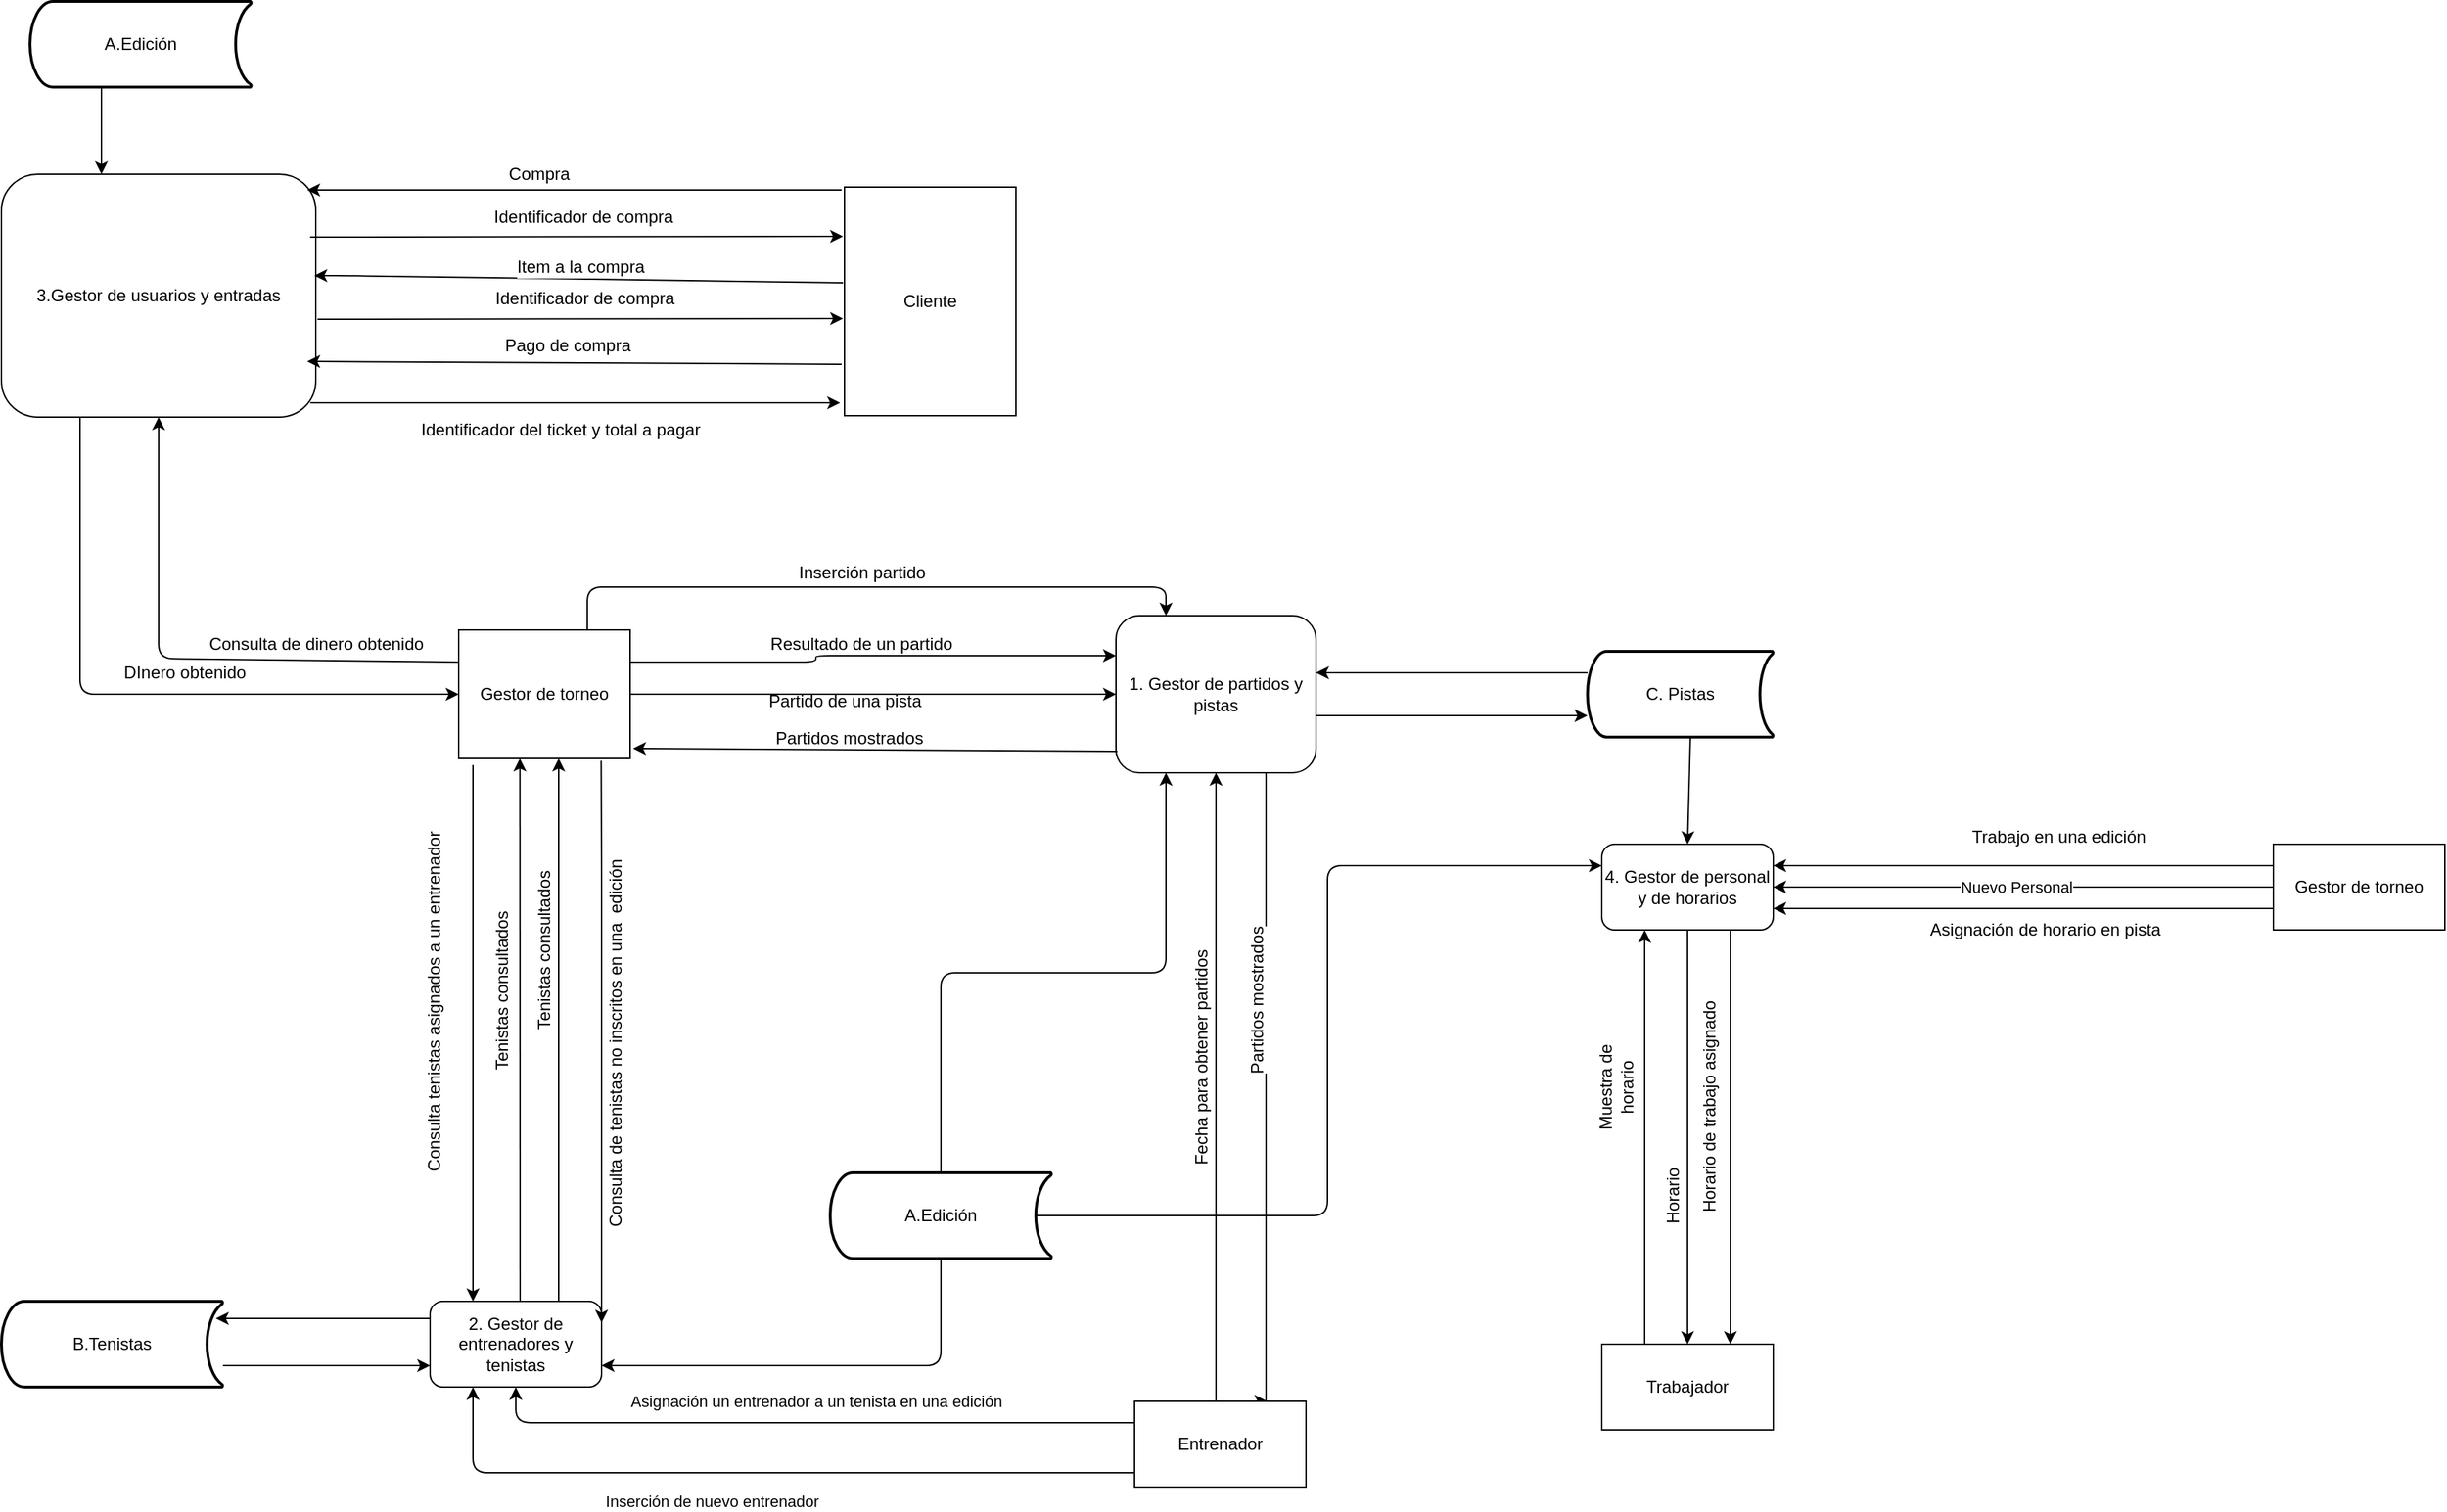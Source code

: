 <mxfile version="12.3.9" type="google" pages="1"><diagram id="SAv5K7B69nzRcIPyPxzf" name="Page-1"><mxGraphModel dx="1923" dy="2225" grid="1" gridSize="10" guides="1" tooltips="1" connect="1" arrows="1" fold="1" page="1" pageScale="1" pageWidth="827" pageHeight="1169" math="0" shadow="0"><root><mxCell id="0"/><mxCell id="1" parent="0"/><mxCell id="4Saq331t2unghApWkhhD-13" style="edgeStyle=orthogonalEdgeStyle;rounded=0;orthogonalLoop=1;jettySize=auto;html=1;entryX=0;entryY=0.75;entryDx=0;entryDy=0;entryPerimeter=0;" parent="1" source="iwA5ULzmyC2Mve_jGilo-1" target="4Saq331t2unghApWkhhD-10" edge="1"><mxGeometry relative="1" as="geometry"><Array as="points"><mxPoint x="1130" y="-200"/><mxPoint x="1130" y="-200"/></Array></mxGeometry></mxCell><mxCell id="iwA5ULzmyC2Mve_jGilo-1" value="1. Gestor de partidos y pistas" style="rounded=1;whiteSpace=wrap;html=1;" parent="1" vertex="1"><mxGeometry x="940" y="-270" width="140" height="110" as="geometry"/></mxCell><mxCell id="4Saq331t2unghApWkhhD-7" style="edgeStyle=orthogonalEdgeStyle;rounded=0;orthogonalLoop=1;jettySize=auto;html=1;entryX=0.968;entryY=0.2;entryDx=0;entryDy=0;entryPerimeter=0;" parent="1" source="iwA5ULzmyC2Mve_jGilo-2" target="4Saq331t2unghApWkhhD-4" edge="1"><mxGeometry relative="1" as="geometry"><Array as="points"><mxPoint x="420" y="222"/><mxPoint x="420" y="222"/></Array></mxGeometry></mxCell><mxCell id="iwA5ULzmyC2Mve_jGilo-2" value="2. Gestor de entrenadores y tenistas" style="rounded=1;whiteSpace=wrap;html=1;" parent="1" vertex="1"><mxGeometry x="460" y="210" width="120" height="60" as="geometry"/></mxCell><mxCell id="iwA5ULzmyC2Mve_jGilo-3" value="3.Gestor de usuarios y entradas" style="rounded=1;whiteSpace=wrap;html=1;" parent="1" vertex="1"><mxGeometry x="160" y="-579" width="220" height="170" as="geometry"/></mxCell><mxCell id="iwA5ULzmyC2Mve_jGilo-4" value="4. Gestor de personal y de horarios" style="rounded=1;whiteSpace=wrap;html=1;" parent="1" vertex="1"><mxGeometry x="1280" y="-110" width="120" height="60" as="geometry"/></mxCell><mxCell id="iwA5ULzmyC2Mve_jGilo-5" value="Trabajador" style="rounded=0;whiteSpace=wrap;html=1;" parent="1" vertex="1"><mxGeometry x="1280" y="240" width="120" height="60" as="geometry"/></mxCell><mxCell id="iwA5ULzmyC2Mve_jGilo-6" value="Cliente" style="rounded=0;whiteSpace=wrap;html=1;" parent="1" vertex="1"><mxGeometry x="750" y="-570" width="120" height="160" as="geometry"/></mxCell><mxCell id="iwA5ULzmyC2Mve_jGilo-7" value="Gestor de torneo" style="rounded=0;whiteSpace=wrap;html=1;" parent="1" vertex="1"><mxGeometry x="480" y="-260" width="120" height="90" as="geometry"/></mxCell><mxCell id="yaC1fVZ215oHeA1rnSCZ-8" style="edgeStyle=orthogonalEdgeStyle;rounded=0;orthogonalLoop=1;jettySize=auto;html=1;exitX=0.75;exitY=1;exitDx=0;exitDy=0;strokeColor=#000000;" parent="1" source="iwA5ULzmyC2Mve_jGilo-1" edge="1"><mxGeometry relative="1" as="geometry"><Array as="points"><mxPoint x="1046" y="280"/></Array><mxPoint x="1046" y="280" as="targetPoint"/></mxGeometry></mxCell><mxCell id="yaC1fVZ215oHeA1rnSCZ-9" value="Partidos mostrados" style="text;html=1;resizable=0;points=[];align=center;verticalAlign=middle;labelBackgroundColor=#ffffff;rotation=-90;" parent="yaC1fVZ215oHeA1rnSCZ-8" vertex="1" connectable="0"><mxGeometry x="-0.149" y="5" relative="1" as="geometry"><mxPoint x="-11" y="-28" as="offset"/></mxGeometry></mxCell><mxCell id="yaC1fVZ215oHeA1rnSCZ-11" style="edgeStyle=orthogonalEdgeStyle;rounded=0;orthogonalLoop=1;jettySize=auto;html=1;exitX=0.5;exitY=0;exitDx=0;exitDy=0;strokeColor=#000000;" parent="1" source="iwA5ULzmyC2Mve_jGilo-8" target="iwA5ULzmyC2Mve_jGilo-1" edge="1"><mxGeometry relative="1" as="geometry"><Array as="points"><mxPoint x="1010" y="280"/></Array></mxGeometry></mxCell><mxCell id="yaC1fVZ215oHeA1rnSCZ-12" value="Fecha para obtener partidos" style="text;html=1;resizable=0;points=[];align=center;verticalAlign=middle;labelBackgroundColor=#ffffff;direction=south;rotation=-90;" parent="yaC1fVZ215oHeA1rnSCZ-11" vertex="1" connectable="0"><mxGeometry x="0.121" y="4" relative="1" as="geometry"><mxPoint x="-6.5" y="5.5" as="offset"/></mxGeometry></mxCell><mxCell id="iwA5ULzmyC2Mve_jGilo-8" value="Entrenador" style="rounded=0;whiteSpace=wrap;html=1;" parent="1" vertex="1"><mxGeometry x="953" y="280" width="120" height="60" as="geometry"/></mxCell><mxCell id="iwA5ULzmyC2Mve_jGilo-30" value="Inserción de nuevo entrenador" style="endArrow=classic;html=1;entryX=0.25;entryY=1;entryDx=0;entryDy=0;exitX=0;exitY=0.833;exitDx=0;exitDy=0;exitPerimeter=0;" parent="1" source="iwA5ULzmyC2Mve_jGilo-8" target="iwA5ULzmyC2Mve_jGilo-2" edge="1"><mxGeometry x="0.136" y="20" width="50" height="50" relative="1" as="geometry"><mxPoint x="950" y="330" as="sourcePoint"/><mxPoint x="334.56" y="348" as="targetPoint"/><Array as="points"><mxPoint x="880" y="330"/><mxPoint x="490" y="330"/><mxPoint x="490" y="270"/></Array><mxPoint x="1" as="offset"/></mxGeometry></mxCell><mxCell id="iwA5ULzmyC2Mve_jGilo-31" value="&lt;div&gt;Asignación un entrenador a un tenista en una edición&lt;/div&gt;" style="endArrow=classic;html=1;exitX=0;exitY=0.25;exitDx=0;exitDy=0;entryX=0.5;entryY=1;entryDx=0;entryDy=0;" parent="1" source="iwA5ULzmyC2Mve_jGilo-8" target="iwA5ULzmyC2Mve_jGilo-2" edge="1"><mxGeometry x="-0.024" y="-15" width="50" height="50" relative="1" as="geometry"><mxPoint x="990" y="255" as="sourcePoint"/><mxPoint x="520" y="295" as="targetPoint"/><Array as="points"><mxPoint x="520" y="295"/></Array><mxPoint as="offset"/></mxGeometry></mxCell><mxCell id="iwA5ULzmyC2Mve_jGilo-32" value="" style="endArrow=classic;html=1;" parent="1" edge="1"><mxGeometry width="50" height="50" relative="1" as="geometry"><mxPoint x="490" y="-80" as="sourcePoint"/><mxPoint x="490" y="210" as="targetPoint"/><Array as="points"><mxPoint x="490" y="-170"/><mxPoint x="490" y="-80"/></Array></mxGeometry></mxCell><mxCell id="iwA5ULzmyC2Mve_jGilo-33" value="&lt;div&gt;Consulta tenistas asignados a un entrenador&lt;/div&gt;" style="text;html=1;resizable=0;points=[];align=center;verticalAlign=middle;labelBackgroundColor=#ffffff;rotation=-90;" parent="iwA5ULzmyC2Mve_jGilo-32" vertex="1" connectable="0"><mxGeometry x="0.321" y="-1" relative="1" as="geometry"><mxPoint x="-26" y="-50" as="offset"/></mxGeometry></mxCell><mxCell id="iwA5ULzmyC2Mve_jGilo-34" value="" style="endArrow=classic;html=1;rounded=1;exitX=0.831;exitY=1.018;exitDx=0;exitDy=0;exitPerimeter=0;entryX=1;entryY=0.25;entryDx=0;entryDy=0;" parent="1" source="iwA5ULzmyC2Mve_jGilo-7" target="iwA5ULzmyC2Mve_jGilo-2" edge="1"><mxGeometry width="50" height="50" relative="1" as="geometry"><mxPoint x="870" y="-70" as="sourcePoint"/><mxPoint x="590" y="240" as="targetPoint"/><Array as="points"><mxPoint x="580" y="-90"/><mxPoint x="580"/></Array></mxGeometry></mxCell><mxCell id="iwA5ULzmyC2Mve_jGilo-35" value="&lt;div&gt;Consulta de tenistas no inscritos en una&amp;nbsp; edición&lt;/div&gt;" style="text;html=1;resizable=0;points=[];align=center;verticalAlign=middle;labelBackgroundColor=#ffffff;direction=south;rotation=-90;" parent="iwA5ULzmyC2Mve_jGilo-34" vertex="1" connectable="0"><mxGeometry x="-0.196" y="1" relative="1" as="geometry"><mxPoint x="9" y="40" as="offset"/></mxGeometry></mxCell><mxCell id="iwA5ULzmyC2Mve_jGilo-36" value="" style="endArrow=classic;html=1;fillColor=#f8cecc;strokeColor=#000000;exitX=0.75;exitY=0;exitDx=0;exitDy=0;" parent="1" source="iwA5ULzmyC2Mve_jGilo-2" edge="1"><mxGeometry width="50" height="50" relative="1" as="geometry"><mxPoint x="570" y="210" as="sourcePoint"/><mxPoint x="550" y="-170" as="targetPoint"/><Array as="points"><mxPoint x="550"/></Array></mxGeometry></mxCell><mxCell id="iwA5ULzmyC2Mve_jGilo-37" value="&lt;div&gt;Tenistas consultados&lt;/div&gt;" style="text;html=1;resizable=0;points=[];align=center;verticalAlign=middle;labelBackgroundColor=#ffffff;rotation=-90;" parent="iwA5ULzmyC2Mve_jGilo-36" vertex="1" connectable="0"><mxGeometry x="0.295" y="-4" relative="1" as="geometry"><mxPoint x="-14" y="0.5" as="offset"/></mxGeometry></mxCell><mxCell id="iwA5ULzmyC2Mve_jGilo-38" value="" style="endArrow=classic;html=1;entryX=0.357;entryY=1;entryDx=0;entryDy=0;entryPerimeter=0;" parent="1" target="iwA5ULzmyC2Mve_jGilo-7" edge="1"><mxGeometry width="50" height="50" relative="1" as="geometry"><mxPoint x="523" y="210" as="sourcePoint"/><mxPoint x="523" y="-168" as="targetPoint"/><Array as="points"/></mxGeometry></mxCell><mxCell id="iwA5ULzmyC2Mve_jGilo-39" value="Tenistas consultados" style="text;html=1;resizable=0;points=[];align=center;verticalAlign=middle;labelBackgroundColor=#ffffff;rotation=-90;" parent="iwA5ULzmyC2Mve_jGilo-38" vertex="1" connectable="0"><mxGeometry x="0.745" y="-3" relative="1" as="geometry"><mxPoint x="-15.5" y="115" as="offset"/></mxGeometry></mxCell><mxCell id="XKerywSrmE2-n-1PVsIC-2" value="" style="endArrow=classic;html=1;exitX=1;exitY=0.25;exitDx=0;exitDy=0;edgeStyle=orthogonalEdgeStyle;" parent="1" source="iwA5ULzmyC2Mve_jGilo-7" edge="1"><mxGeometry width="50" height="50" relative="1" as="geometry"><mxPoint x="600" y="-235" as="sourcePoint"/><mxPoint x="940" y="-242" as="targetPoint"/><Array as="points"><mxPoint x="730" y="-238"/><mxPoint x="730" y="-242"/></Array></mxGeometry></mxCell><mxCell id="iwA5ULzmyC2Mve_jGilo-58" style="edgeStyle=orthogonalEdgeStyle;rounded=1;orthogonalLoop=1;jettySize=auto;html=1;entryX=0.25;entryY=0;entryDx=0;entryDy=0;exitX=0.75;exitY=0;exitDx=0;exitDy=0;" parent="1" source="iwA5ULzmyC2Mve_jGilo-7" target="iwA5ULzmyC2Mve_jGilo-1" edge="1"><mxGeometry relative="1" as="geometry"><mxPoint x="856" y="-227" as="targetPoint"/><mxPoint x="700" y="-259.529" as="sourcePoint"/></mxGeometry></mxCell><mxCell id="yaC1fVZ215oHeA1rnSCZ-14" value="Inserción partido" style="text;html=1;resizable=0;points=[];align=center;verticalAlign=middle;labelBackgroundColor=none;" parent="iwA5ULzmyC2Mve_jGilo-58" vertex="1" connectable="0"><mxGeometry x="-0.129" y="6" relative="1" as="geometry"><mxPoint x="23.5" y="-4.5" as="offset"/></mxGeometry></mxCell><mxCell id="XKerywSrmE2-n-1PVsIC-11" value="Resultado de un partido" style="text;html=1;strokeColor=none;fillColor=none;align=center;verticalAlign=middle;whiteSpace=wrap;rounded=0;" parent="1" vertex="1"><mxGeometry x="697" y="-260" width="130" height="20" as="geometry"/></mxCell><mxCell id="iwA5ULzmyC2Mve_jGilo-41" value="" style="endArrow=classic;html=1;" parent="1" edge="1"><mxGeometry width="50" height="50" relative="1" as="geometry"><mxPoint x="748" y="-568" as="sourcePoint"/><mxPoint x="374" y="-568" as="targetPoint"/></mxGeometry></mxCell><mxCell id="iwA5ULzmyC2Mve_jGilo-42" value="Compra" style="text;html=1;resizable=0;points=[];align=center;verticalAlign=middle;labelBackgroundColor=#ffffff;" parent="iwA5ULzmyC2Mve_jGilo-41" vertex="1" connectable="0"><mxGeometry x="0.322" y="-3" relative="1" as="geometry"><mxPoint x="35" y="-8.5" as="offset"/></mxGeometry></mxCell><mxCell id="iwA5ULzmyC2Mve_jGilo-43" value="" style="endArrow=classic;html=1;entryX=0;entryY=0.25;entryDx=0;entryDy=0;" parent="1" edge="1"><mxGeometry width="50" height="50" relative="1" as="geometry"><mxPoint x="376" y="-535" as="sourcePoint"/><mxPoint x="749" y="-535.5" as="targetPoint"/></mxGeometry></mxCell><mxCell id="iwA5ULzmyC2Mve_jGilo-44" value="Identificador de compra" style="text;html=1;resizable=0;points=[];align=center;verticalAlign=middle;labelBackgroundColor=#ffffff;" parent="iwA5ULzmyC2Mve_jGilo-43" connectable="0" vertex="1"><mxGeometry x="0.322" y="-3" relative="1" as="geometry"><mxPoint x="-56" y="-17" as="offset"/></mxGeometry></mxCell><mxCell id="iwA5ULzmyC2Mve_jGilo-45" value="" style="endArrow=classic;html=1;exitX=0;exitY=0.618;exitDx=0;exitDy=0;entryX=1;entryY=0.25;entryDx=0;entryDy=0;exitPerimeter=0;" parent="1" edge="1"><mxGeometry width="50" height="50" relative="1" as="geometry"><mxPoint x="749" y="-502.94" as="sourcePoint"/><mxPoint x="379" y="-508" as="targetPoint"/><Array as="points"><mxPoint x="399" y="-508"/></Array></mxGeometry></mxCell><mxCell id="iwA5ULzmyC2Mve_jGilo-46" value="Item a la compra" style="text;html=1;resizable=0;points=[];align=center;verticalAlign=middle;labelBackgroundColor=#ffffff;" parent="iwA5ULzmyC2Mve_jGilo-45" connectable="0" vertex="1"><mxGeometry x="0.322" y="-3" relative="1" as="geometry"><mxPoint x="60" y="-5" as="offset"/></mxGeometry></mxCell><mxCell id="iwA5ULzmyC2Mve_jGilo-47" value="" style="endArrow=classic;html=1;exitX=1.006;exitY=0.84;exitDx=0;exitDy=0;entryX=0;entryY=0.75;entryDx=0;entryDy=0;exitPerimeter=0;" parent="1" edge="1"><mxGeometry width="50" height="50" relative="1" as="geometry"><mxPoint x="381.16" y="-477.5" as="sourcePoint"/><mxPoint x="749" y="-478" as="targetPoint"/></mxGeometry></mxCell><mxCell id="iwA5ULzmyC2Mve_jGilo-48" value="Identificador de compra" style="text;html=1;resizable=0;points=[];align=center;verticalAlign=middle;labelBackgroundColor=#ffffff;" parent="iwA5ULzmyC2Mve_jGilo-47" connectable="0" vertex="1"><mxGeometry x="0.322" y="-3" relative="1" as="geometry"><mxPoint x="-56" y="-17" as="offset"/></mxGeometry></mxCell><mxCell id="iwA5ULzmyC2Mve_jGilo-49" value="" style="endArrow=classic;html=1;exitX=-0.008;exitY=0.676;exitDx=0;exitDy=0;exitPerimeter=0;entryX=1;entryY=0.75;entryDx=0;entryDy=0;" parent="1" edge="1"><mxGeometry width="50" height="50" relative="1" as="geometry"><mxPoint x="748.04" y="-446.04" as="sourcePoint"/><mxPoint x="374" y="-448" as="targetPoint"/></mxGeometry></mxCell><mxCell id="iwA5ULzmyC2Mve_jGilo-50" value="Pago de compra" style="text;html=1;resizable=0;points=[];align=center;verticalAlign=middle;labelBackgroundColor=#ffffff;" parent="iwA5ULzmyC2Mve_jGilo-49" connectable="0" vertex="1"><mxGeometry x="0.274" relative="1" as="geometry"><mxPoint x="46" y="-12" as="offset"/></mxGeometry></mxCell><mxCell id="iwA5ULzmyC2Mve_jGilo-51" value="" style="endArrow=classic;html=1;exitX=1.006;exitY=0.895;exitDx=0;exitDy=0;exitPerimeter=0;entryX=-0.017;entryY=0.805;entryDx=0;entryDy=0;entryPerimeter=0;" parent="1" edge="1"><mxGeometry width="50" height="50" relative="1" as="geometry"><mxPoint x="376.16" y="-419" as="sourcePoint"/><mxPoint x="746.96" y="-418.95" as="targetPoint"/></mxGeometry></mxCell><mxCell id="iwA5ULzmyC2Mve_jGilo-52" value="Identificador del ticket y total a pagar" style="text;html=1;resizable=0;points=[];align=center;verticalAlign=middle;labelBackgroundColor=#ffffff;" parent="iwA5ULzmyC2Mve_jGilo-51" connectable="0" vertex="1"><mxGeometry x="-0.388" y="2" relative="1" as="geometry"><mxPoint x="61" y="21" as="offset"/></mxGeometry></mxCell><mxCell id="iwA5ULzmyC2Mve_jGilo-53" value="" style="endArrow=classic;html=1;entryX=0;entryY=0.5;entryDx=0;entryDy=0;exitX=0.25;exitY=1;exitDx=0;exitDy=0;" parent="1" source="iwA5ULzmyC2Mve_jGilo-3" target="iwA5ULzmyC2Mve_jGilo-7" edge="1"><mxGeometry width="50" height="50" relative="1" as="geometry"><mxPoint x="300" y="-420" as="sourcePoint"/><mxPoint x="149.5" y="-620" as="targetPoint"/><Array as="points"><mxPoint x="215" y="-215"/></Array></mxGeometry></mxCell><mxCell id="iwA5ULzmyC2Mve_jGilo-57" value="DInero obtenido" style="text;html=1;resizable=0;points=[];align=center;verticalAlign=middle;labelBackgroundColor=#ffffff;" parent="iwA5ULzmyC2Mve_jGilo-53" vertex="1" connectable="0"><mxGeometry x="-0.025" y="47" relative="1" as="geometry"><mxPoint x="43" y="32" as="offset"/></mxGeometry></mxCell><mxCell id="iwA5ULzmyC2Mve_jGilo-55" value="" style="endArrow=classic;html=1;entryX=0.5;entryY=1;entryDx=0;entryDy=0;exitX=0;exitY=0.25;exitDx=0;exitDy=0;" parent="1" source="iwA5ULzmyC2Mve_jGilo-7" target="iwA5ULzmyC2Mve_jGilo-3" edge="1"><mxGeometry width="50" height="50" relative="1" as="geometry"><mxPoint x="367.16" y="-606" as="sourcePoint"/><mxPoint x="330" y="-410" as="targetPoint"/><Array as="points"><mxPoint x="270" y="-240"/></Array></mxGeometry></mxCell><mxCell id="iwA5ULzmyC2Mve_jGilo-56" value="Consulta de dinero obtenido" style="text;html=1;resizable=0;points=[];align=center;verticalAlign=middle;labelBackgroundColor=#ffffff;rotation=0;" parent="iwA5ULzmyC2Mve_jGilo-55" vertex="1" connectable="0"><mxGeometry x="-0.597" y="-2" relative="1" as="geometry"><mxPoint x="-24" y="-9.5" as="offset"/></mxGeometry></mxCell><mxCell id="XKerywSrmE2-n-1PVsIC-12" value="" style="endArrow=classic;html=1;exitX=1;exitY=0.5;exitDx=0;exitDy=0;entryX=0;entryY=0.5;entryDx=0;entryDy=0;" parent="1" source="iwA5ULzmyC2Mve_jGilo-7" target="iwA5ULzmyC2Mve_jGilo-1" edge="1"><mxGeometry width="50" height="50" relative="1" as="geometry"><mxPoint x="630" y="-184" as="sourcePoint"/><mxPoint x="941" y="-190" as="targetPoint"/><Array as="points"/></mxGeometry></mxCell><mxCell id="XKerywSrmE2-n-1PVsIC-13" value="Partido de una pista" style="text;html=1;resizable=0;points=[];align=center;verticalAlign=middle;labelBackgroundColor=none;rotation=0;" parent="XKerywSrmE2-n-1PVsIC-12" connectable="0" vertex="1"><mxGeometry x="0.321" y="-1" relative="1" as="geometry"><mxPoint x="-75" y="4" as="offset"/></mxGeometry></mxCell><mxCell id="XKerywSrmE2-n-1PVsIC-14" value="" style="endArrow=classic;html=1;entryX=1.017;entryY=0.922;entryDx=0;entryDy=0;exitX=0.007;exitY=0.864;exitDx=0;exitDy=0;exitPerimeter=0;entryPerimeter=0;" parent="1" source="iwA5ULzmyC2Mve_jGilo-1" target="iwA5ULzmyC2Mve_jGilo-7" edge="1"><mxGeometry width="50" height="50" relative="1" as="geometry"><mxPoint x="940" y="-192" as="sourcePoint"/><mxPoint x="840" y="-150" as="targetPoint"/></mxGeometry></mxCell><mxCell id="XKerywSrmE2-n-1PVsIC-15" value="Partidos mostrados" style="text;html=1;resizable=0;points=[];align=center;verticalAlign=middle;labelBackgroundColor=none;rotation=0;" parent="XKerywSrmE2-n-1PVsIC-14" connectable="0" vertex="1"><mxGeometry x="0.745" y="-3" relative="1" as="geometry"><mxPoint x="107" y="-4.5" as="offset"/></mxGeometry></mxCell><mxCell id="iwA5ULzmyC2Mve_jGilo-75" value="" style="endArrow=classic;html=1;exitX=0;exitY=0.25;exitDx=0;exitDy=0;entryX=1;entryY=0.25;entryDx=0;entryDy=0;" parent="1" source="iwA5ULzmyC2Mve_jGilo-91" target="iwA5ULzmyC2Mve_jGilo-4" edge="1"><mxGeometry width="50" height="50" relative="1" as="geometry"><mxPoint x="1635.53" y="-120.2" as="sourcePoint"/><mxPoint x="1632.38" y="228.5" as="targetPoint"/></mxGeometry></mxCell><mxCell id="iwA5ULzmyC2Mve_jGilo-76" value="Trabajo en una edición" style="text;html=1;strokeColor=none;fillColor=none;align=center;verticalAlign=middle;whiteSpace=wrap;rounded=0;rotation=0;" parent="1" vertex="1"><mxGeometry x="1535" y="-130" width="130" height="30" as="geometry"/></mxCell><mxCell id="iwA5ULzmyC2Mve_jGilo-77" value="" style="endArrow=classic;html=1;" parent="1" edge="1"><mxGeometry width="50" height="50" relative="1" as="geometry"><mxPoint x="1750" y="-65" as="sourcePoint"/><mxPoint x="1400" y="-65" as="targetPoint"/><Array as="points"><mxPoint x="1570" y="-65"/></Array></mxGeometry></mxCell><mxCell id="iwA5ULzmyC2Mve_jGilo-90" value="&lt;div&gt;Asignación de horario en pista&lt;/div&gt;" style="text;html=1;resizable=0;points=[];align=center;verticalAlign=middle;labelBackgroundColor=#ffffff;" parent="iwA5ULzmyC2Mve_jGilo-77" vertex="1" connectable="0"><mxGeometry x="0.23" y="1" relative="1" as="geometry"><mxPoint x="55" y="14" as="offset"/></mxGeometry></mxCell><mxCell id="6skQ2bPah8T9wtB0o_0T-1" style="edgeStyle=orthogonalEdgeStyle;rounded=0;orthogonalLoop=1;jettySize=auto;html=1;exitX=0.25;exitY=0;exitDx=0;exitDy=0;entryX=0.25;entryY=1;entryDx=0;entryDy=0;" parent="1" source="iwA5ULzmyC2Mve_jGilo-5" target="iwA5ULzmyC2Mve_jGilo-4" edge="1"><mxGeometry relative="1" as="geometry"><mxPoint x="1309.857" y="24.857" as="targetPoint"/></mxGeometry></mxCell><mxCell id="iwA5ULzmyC2Mve_jGilo-79" value="Muestra de horario" style="text;html=1;strokeColor=none;fillColor=none;align=center;verticalAlign=middle;whiteSpace=wrap;rounded=0;rotation=-90;" parent="1" vertex="1"><mxGeometry x="1240" y="50" width="100" height="20" as="geometry"/></mxCell><mxCell id="iwA5ULzmyC2Mve_jGilo-80" value="" style="endArrow=classic;html=1;entryX=0.5;entryY=0;entryDx=0;entryDy=0;exitX=0.5;exitY=1;exitDx=0;exitDy=0;" parent="1" source="iwA5ULzmyC2Mve_jGilo-4" target="iwA5ULzmyC2Mve_jGilo-5" edge="1"><mxGeometry width="50" height="50" relative="1" as="geometry"><mxPoint x="1360" y="-35" as="sourcePoint"/><mxPoint x="1370" y="103" as="targetPoint"/></mxGeometry></mxCell><mxCell id="iwA5ULzmyC2Mve_jGilo-81" value="Horario" style="text;html=1;resizable=0;points=[];align=center;verticalAlign=middle;labelBackgroundColor=#ffffff;rotation=-90;" parent="iwA5ULzmyC2Mve_jGilo-80" vertex="1" connectable="0"><mxGeometry x="0.528" y="-1" relative="1" as="geometry"><mxPoint x="-9" y="-35" as="offset"/></mxGeometry></mxCell><mxCell id="iwA5ULzmyC2Mve_jGilo-84" value="Nuevo Personal" style="endArrow=classic;html=1;exitX=0;exitY=0.5;exitDx=0;exitDy=0;entryX=1;entryY=0.5;entryDx=0;entryDy=0;" parent="1" source="iwA5ULzmyC2Mve_jGilo-91" target="iwA5ULzmyC2Mve_jGilo-4" edge="1"><mxGeometry x="0.029" width="50" height="50" relative="1" as="geometry"><mxPoint x="1543" y="-20" as="sourcePoint"/><mxPoint x="1703" y="-20" as="targetPoint"/><Array as="points"/><mxPoint as="offset"/></mxGeometry></mxCell><mxCell id="iwA5ULzmyC2Mve_jGilo-91" value="Gestor de torneo" style="rounded=0;whiteSpace=wrap;html=1;" parent="1" vertex="1"><mxGeometry x="1750" y="-110" width="120" height="60" as="geometry"/></mxCell><mxCell id="4Saq331t2unghApWkhhD-9" style="edgeStyle=orthogonalEdgeStyle;rounded=0;orthogonalLoop=1;jettySize=auto;html=1;entryX=0;entryY=0.75;entryDx=0;entryDy=0;" parent="1" source="4Saq331t2unghApWkhhD-4" target="iwA5ULzmyC2Mve_jGilo-2" edge="1"><mxGeometry relative="1" as="geometry"><Array as="points"><mxPoint x="350" y="255"/><mxPoint x="350" y="255"/></Array></mxGeometry></mxCell><mxCell id="4Saq331t2unghApWkhhD-4" value="B.Tenistas" style="strokeWidth=2;html=1;shape=mxgraph.flowchart.stored_data;whiteSpace=wrap;" parent="1" vertex="1"><mxGeometry x="160" y="210" width="155" height="60" as="geometry"/></mxCell><mxCell id="4Saq331t2unghApWkhhD-12" style="edgeStyle=orthogonalEdgeStyle;rounded=0;orthogonalLoop=1;jettySize=auto;html=1;" parent="1" source="4Saq331t2unghApWkhhD-10" target="iwA5ULzmyC2Mve_jGilo-1" edge="1"><mxGeometry relative="1" as="geometry"><Array as="points"><mxPoint x="1190" y="-230"/><mxPoint x="1190" y="-230"/></Array></mxGeometry></mxCell><mxCell id="4Saq331t2unghApWkhhD-10" value="C. Pistas" style="strokeWidth=2;html=1;shape=mxgraph.flowchart.stored_data;whiteSpace=wrap;" parent="1" vertex="1"><mxGeometry x="1270" y="-245" width="130" height="60" as="geometry"/></mxCell><mxCell id="q0rvDkpFDlm47q6IXWyw-3" value="" style="endArrow=classic;html=1;exitX=0.75;exitY=1;exitDx=0;exitDy=0;entryX=0.75;entryY=0;entryDx=0;entryDy=0;" parent="1" source="iwA5ULzmyC2Mve_jGilo-4" target="iwA5ULzmyC2Mve_jGilo-5" edge="1"><mxGeometry width="50" height="50" relative="1" as="geometry"><mxPoint x="1310" y="380" as="sourcePoint"/><mxPoint x="1550" y="180" as="targetPoint"/><Array as="points"/></mxGeometry></mxCell><mxCell id="q0rvDkpFDlm47q6IXWyw-4" value="&lt;div&gt;Horario de trabajo asignado&lt;/div&gt;" style="text;html=1;resizable=0;points=[];align=center;verticalAlign=middle;labelBackgroundColor=#ffffff;rotation=-90;" parent="q0rvDkpFDlm47q6IXWyw-3" vertex="1" connectable="0"><mxGeometry x="-0.309" y="-61" relative="1" as="geometry"><mxPoint x="46" y="24" as="offset"/></mxGeometry></mxCell><mxCell id="DRAK9QzlJFDfzaCJrO0M-6" style="edgeStyle=orthogonalEdgeStyle;rounded=1;orthogonalLoop=1;jettySize=auto;html=1;entryX=1;entryY=0.75;entryDx=0;entryDy=0;" parent="1" source="DRAK9QzlJFDfzaCJrO0M-1" target="iwA5ULzmyC2Mve_jGilo-2" edge="1"><mxGeometry relative="1" as="geometry"><Array as="points"><mxPoint x="817" y="255"/></Array></mxGeometry></mxCell><mxCell id="DRAK9QzlJFDfzaCJrO0M-13" style="edgeStyle=orthogonalEdgeStyle;rounded=1;orthogonalLoop=1;jettySize=auto;html=1;entryX=0;entryY=0.25;entryDx=0;entryDy=0;exitX=0.93;exitY=0.5;exitDx=0;exitDy=0;exitPerimeter=0;" parent="1" source="DRAK9QzlJFDfzaCJrO0M-1" target="iwA5ULzmyC2Mve_jGilo-4" edge="1"><mxGeometry relative="1" as="geometry"><Array as="points"><mxPoint x="1088" y="150"/><mxPoint x="1088" y="-95"/></Array></mxGeometry></mxCell><mxCell id="DRAK9QzlJFDfzaCJrO0M-1" value="A.Edición" style="strokeWidth=2;html=1;shape=mxgraph.flowchart.stored_data;whiteSpace=wrap;" parent="1" vertex="1"><mxGeometry x="740" y="120" width="155" height="60" as="geometry"/></mxCell><mxCell id="DRAK9QzlJFDfzaCJrO0M-11" style="edgeStyle=orthogonalEdgeStyle;rounded=0;orthogonalLoop=1;jettySize=auto;html=1;" parent="1" source="DRAK9QzlJFDfzaCJrO0M-8" target="iwA5ULzmyC2Mve_jGilo-3" edge="1"><mxGeometry relative="1" as="geometry"><Array as="points"><mxPoint x="230" y="-590"/><mxPoint x="230" y="-590"/></Array></mxGeometry></mxCell><mxCell id="DRAK9QzlJFDfzaCJrO0M-8" value="A.Edición" style="strokeWidth=2;html=1;shape=mxgraph.flowchart.stored_data;whiteSpace=wrap;" parent="1" vertex="1"><mxGeometry x="180" y="-700" width="155" height="60" as="geometry"/></mxCell><mxCell id="563eHdfcWbXbZEdGXEQT-2" value="" style="endArrow=classic;html=1;entryX=0.5;entryY=0;entryDx=0;entryDy=0;exitX=0.554;exitY=0.983;exitDx=0;exitDy=0;exitPerimeter=0;" parent="1" source="4Saq331t2unghApWkhhD-10" target="iwA5ULzmyC2Mve_jGilo-4" edge="1"><mxGeometry width="50" height="50" relative="1" as="geometry"><mxPoint x="1335" y="-150" as="sourcePoint"/><mxPoint x="1335" y="-130" as="targetPoint"/></mxGeometry></mxCell><mxCell id="FAqkB0kMGtNb87KhV2HN-1" value="" style="endArrow=classic;html=1;exitX=0.5;exitY=0;exitDx=0;exitDy=0;exitPerimeter=0;entryX=0.25;entryY=1;entryDx=0;entryDy=0;edgeStyle=orthogonalEdgeStyle;" edge="1" parent="1" source="DRAK9QzlJFDfzaCJrO0M-1" target="iwA5ULzmyC2Mve_jGilo-1"><mxGeometry width="50" height="50" relative="1" as="geometry"><mxPoint x="770" y="50" as="sourcePoint"/><mxPoint x="820" as="targetPoint"/></mxGeometry></mxCell></root></mxGraphModel></diagram></mxfile>